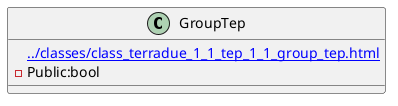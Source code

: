 @startuml
class GroupTep {
[[../classes/class_terradue_1_1_tep_1_1_group_tep.html]]
 -Public:bool
}
@enduml
